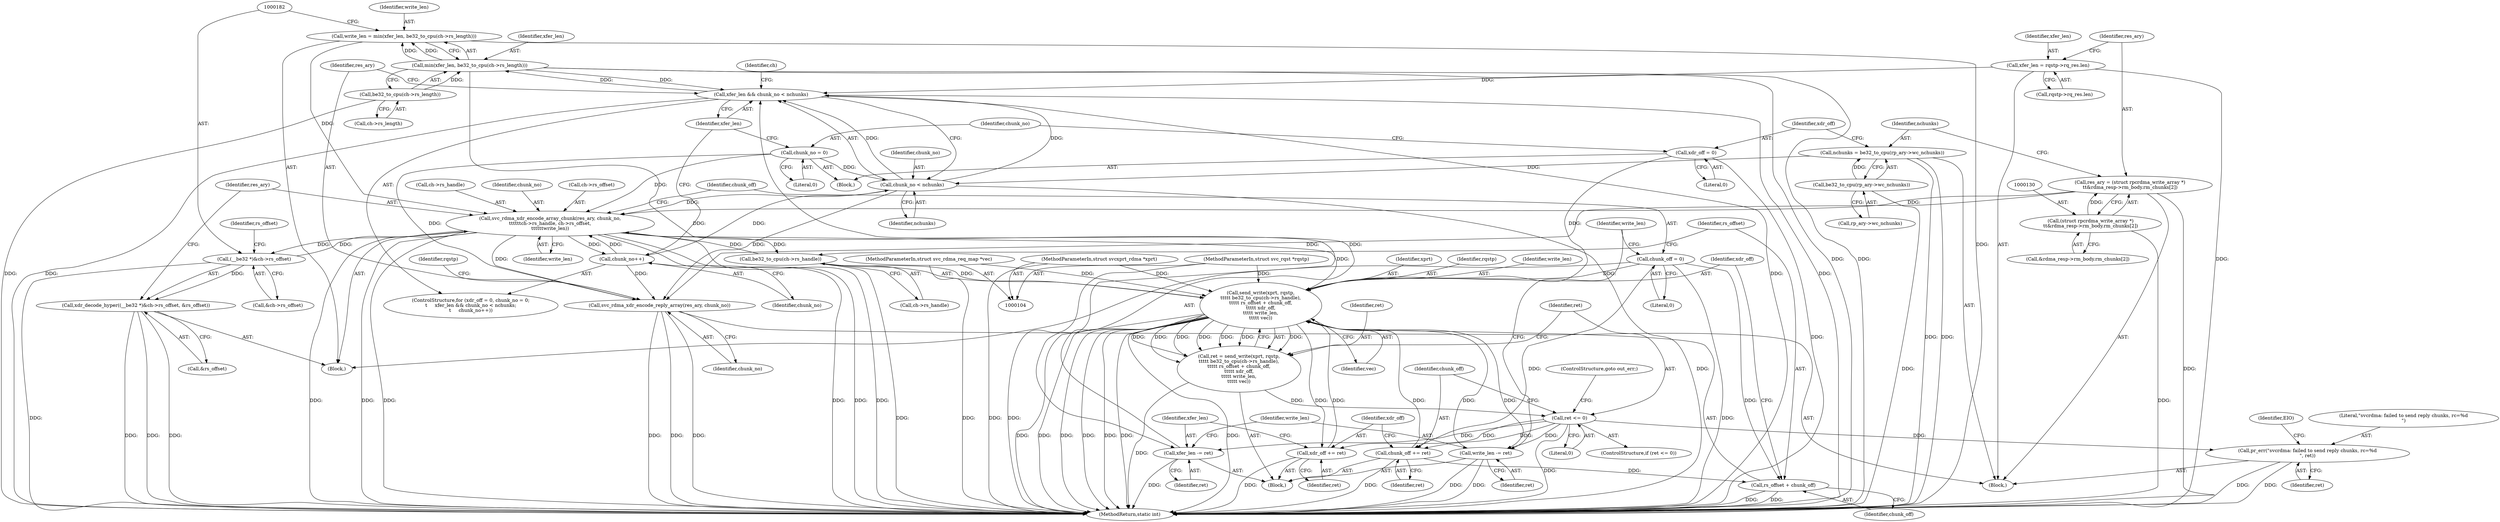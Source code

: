 digraph "1_linux_c70422f760c120480fee4de6c38804c72aa26bc1_33@API" {
"1000172" [label="(Call,write_len = min(xfer_len, be32_to_cpu(ch->rs_length)))"];
"1000174" [label="(Call,min(xfer_len, be32_to_cpu(ch->rs_length)))"];
"1000153" [label="(Call,xfer_len && chunk_no < nchunks)"];
"1000231" [label="(Call,xfer_len -= ret)"];
"1000221" [label="(Call,ret <= 0)"];
"1000205" [label="(Call,ret = send_write(xprt, rqstp,\n\t\t\t\t\t be32_to_cpu(ch->rs_handle),\n\t\t\t\t\t rs_offset + chunk_off,\n\t\t\t\t\t xdr_off,\n\t\t\t\t\t write_len,\n\t\t\t\t\t vec))"];
"1000207" [label="(Call,send_write(xprt, rqstp,\n\t\t\t\t\t be32_to_cpu(ch->rs_handle),\n\t\t\t\t\t rs_offset + chunk_off,\n\t\t\t\t\t xdr_off,\n\t\t\t\t\t write_len,\n\t\t\t\t\t vec))"];
"1000105" [label="(MethodParameterIn,struct svcxprt_rdma *xprt)"];
"1000108" [label="(MethodParameterIn,struct svc_rqst *rqstp)"];
"1000210" [label="(Call,be32_to_cpu(ch->rs_handle))"];
"1000189" [label="(Call,svc_rdma_xdr_encode_array_chunk(res_ary, chunk_no,\n\t\t\t\t\t\tch->rs_handle, ch->rs_offset,\n\t\t\t\t\t\twrite_len))"];
"1000127" [label="(Call,res_ary = (struct rpcrdma_write_array *)\n\t\t&rdma_resp->rm_body.rm_chunks[2])"];
"1000129" [label="(Call,(struct rpcrdma_write_array *)\n\t\t&rdma_resp->rm_body.rm_chunks[2])"];
"1000158" [label="(Call,chunk_no++)"];
"1000150" [label="(Call,chunk_no = 0)"];
"1000155" [label="(Call,chunk_no < nchunks)"];
"1000139" [label="(Call,nchunks = be32_to_cpu(rp_ary->wc_nchunks))"];
"1000141" [label="(Call,be32_to_cpu(rp_ary->wc_nchunks))"];
"1000181" [label="(Call,(__be32 *)&ch->rs_offset)"];
"1000172" [label="(Call,write_len = min(xfer_len, be32_to_cpu(ch->rs_length)))"];
"1000199" [label="(Call,chunk_off = 0)"];
"1000225" [label="(Call,chunk_off += ret)"];
"1000228" [label="(Call,xdr_off += ret)"];
"1000147" [label="(Call,xdr_off = 0)"];
"1000234" [label="(Call,write_len -= ret)"];
"1000109" [label="(MethodParameterIn,struct svc_rdma_req_map *vec)"];
"1000112" [label="(Call,xfer_len = rqstp->rq_res.len)"];
"1000176" [label="(Call,be32_to_cpu(ch->rs_length))"];
"1000237" [label="(Call,svc_rdma_xdr_encode_reply_array(res_ary, chunk_no))"];
"1000180" [label="(Call,xdr_decode_hyper((__be32 *)&ch->rs_offset, &rs_offset))"];
"1000214" [label="(Call,rs_offset + chunk_off)"];
"1000247" [label="(Call,pr_err(\"svcrdma: failed to send reply chunks, rc=%d\n\", ret))"];
"1000224" [label="(ControlStructure,goto out_err;)"];
"1000204" [label="(Block,)"];
"1000227" [label="(Identifier,ret)"];
"1000177" [label="(Call,ch->rs_length)"];
"1000226" [label="(Identifier,chunk_off)"];
"1000252" [label="(Identifier,EIO)"];
"1000203" [label="(Identifier,write_len)"];
"1000187" [label="(Call,&rs_offset)"];
"1000129" [label="(Call,(struct rpcrdma_write_array *)\n\t\t&rdma_resp->rm_body.rm_chunks[2])"];
"1000127" [label="(Call,res_ary = (struct rpcrdma_write_array *)\n\t\t&rdma_resp->rm_body.rm_chunks[2])"];
"1000183" [label="(Call,&ch->rs_offset)"];
"1000201" [label="(Literal,0)"];
"1000233" [label="(Identifier,ret)"];
"1000139" [label="(Call,nchunks = be32_to_cpu(rp_ary->wc_nchunks))"];
"1000175" [label="(Identifier,xfer_len)"];
"1000180" [label="(Call,xdr_decode_hyper((__be32 *)&ch->rs_offset, &rs_offset))"];
"1000109" [label="(MethodParameterIn,struct svc_rdma_req_map *vec)"];
"1000225" [label="(Call,chunk_off += ret)"];
"1000188" [label="(Identifier,rs_offset)"];
"1000172" [label="(Call,write_len = min(xfer_len, be32_to_cpu(ch->rs_length)))"];
"1000181" [label="(Call,(__be32 *)&ch->rs_offset)"];
"1000222" [label="(Identifier,ret)"];
"1000131" [label="(Call,&rdma_resp->rm_body.rm_chunks[2])"];
"1000199" [label="(Call,chunk_off = 0)"];
"1000209" [label="(Identifier,rqstp)"];
"1000173" [label="(Identifier,write_len)"];
"1000152" [label="(Literal,0)"];
"1000253" [label="(MethodReturn,static int)"];
"1000230" [label="(Identifier,ret)"];
"1000159" [label="(Identifier,chunk_no)"];
"1000198" [label="(Identifier,write_len)"];
"1000191" [label="(Identifier,chunk_no)"];
"1000140" [label="(Identifier,nchunks)"];
"1000105" [label="(MethodParameterIn,struct svcxprt_rdma *xprt)"];
"1000217" [label="(Identifier,xdr_off)"];
"1000157" [label="(Identifier,nchunks)"];
"1000229" [label="(Identifier,xdr_off)"];
"1000189" [label="(Call,svc_rdma_xdr_encode_array_chunk(res_ary, chunk_no,\n\t\t\t\t\t\tch->rs_handle, ch->rs_offset,\n\t\t\t\t\t\twrite_len))"];
"1000235" [label="(Identifier,write_len)"];
"1000148" [label="(Identifier,xdr_off)"];
"1000228" [label="(Call,xdr_off += ret)"];
"1000153" [label="(Call,xfer_len && chunk_no < nchunks)"];
"1000232" [label="(Identifier,xfer_len)"];
"1000154" [label="(Identifier,xfer_len)"];
"1000216" [label="(Identifier,chunk_off)"];
"1000151" [label="(Identifier,chunk_no)"];
"1000190" [label="(Identifier,res_ary)"];
"1000114" [label="(Call,rqstp->rq_res.len)"];
"1000141" [label="(Call,be32_to_cpu(rp_ary->wc_nchunks))"];
"1000200" [label="(Identifier,chunk_off)"];
"1000195" [label="(Call,ch->rs_offset)"];
"1000155" [label="(Call,chunk_no < nchunks)"];
"1000142" [label="(Call,rp_ary->wc_nchunks)"];
"1000110" [label="(Block,)"];
"1000211" [label="(Call,ch->rs_handle)"];
"1000234" [label="(Call,write_len -= ret)"];
"1000108" [label="(MethodParameterIn,struct svc_rqst *rqstp)"];
"1000248" [label="(Literal,\"svcrdma: failed to send reply chunks, rc=%d\n\")"];
"1000176" [label="(Call,be32_to_cpu(ch->rs_length))"];
"1000146" [label="(Block,)"];
"1000112" [label="(Call,xfer_len = rqstp->rq_res.len)"];
"1000158" [label="(Call,chunk_no++)"];
"1000163" [label="(Identifier,ch)"];
"1000238" [label="(Identifier,res_ary)"];
"1000149" [label="(Literal,0)"];
"1000223" [label="(Literal,0)"];
"1000147" [label="(Call,xdr_off = 0)"];
"1000207" [label="(Call,send_write(xprt, rqstp,\n\t\t\t\t\t be32_to_cpu(ch->rs_handle),\n\t\t\t\t\t rs_offset + chunk_off,\n\t\t\t\t\t xdr_off,\n\t\t\t\t\t write_len,\n\t\t\t\t\t vec))"];
"1000192" [label="(Call,ch->rs_handle)"];
"1000156" [label="(Identifier,chunk_no)"];
"1000239" [label="(Identifier,chunk_no)"];
"1000128" [label="(Identifier,res_ary)"];
"1000220" [label="(ControlStructure,if (ret <= 0))"];
"1000150" [label="(Call,chunk_no = 0)"];
"1000218" [label="(Identifier,write_len)"];
"1000210" [label="(Call,be32_to_cpu(ch->rs_handle))"];
"1000247" [label="(Call,pr_err(\"svcrdma: failed to send reply chunks, rc=%d\n\", ret))"];
"1000174" [label="(Call,min(xfer_len, be32_to_cpu(ch->rs_length)))"];
"1000219" [label="(Identifier,vec)"];
"1000145" [label="(ControlStructure,for (xdr_off = 0, chunk_no = 0;\n\t     xfer_len && chunk_no < nchunks;\n\t     chunk_no++))"];
"1000214" [label="(Call,rs_offset + chunk_off)"];
"1000205" [label="(Call,ret = send_write(xprt, rqstp,\n\t\t\t\t\t be32_to_cpu(ch->rs_handle),\n\t\t\t\t\t rs_offset + chunk_off,\n\t\t\t\t\t xdr_off,\n\t\t\t\t\t write_len,\n\t\t\t\t\t vec))"];
"1000236" [label="(Identifier,ret)"];
"1000249" [label="(Identifier,ret)"];
"1000231" [label="(Call,xfer_len -= ret)"];
"1000221" [label="(Call,ret <= 0)"];
"1000215" [label="(Identifier,rs_offset)"];
"1000237" [label="(Call,svc_rdma_xdr_encode_reply_array(res_ary, chunk_no))"];
"1000206" [label="(Identifier,ret)"];
"1000113" [label="(Identifier,xfer_len)"];
"1000243" [label="(Identifier,rqstp)"];
"1000208" [label="(Identifier,xprt)"];
"1000160" [label="(Block,)"];
"1000172" -> "1000160"  [label="AST: "];
"1000172" -> "1000174"  [label="CFG: "];
"1000173" -> "1000172"  [label="AST: "];
"1000174" -> "1000172"  [label="AST: "];
"1000182" -> "1000172"  [label="CFG: "];
"1000172" -> "1000253"  [label="DDG: "];
"1000174" -> "1000172"  [label="DDG: "];
"1000174" -> "1000172"  [label="DDG: "];
"1000172" -> "1000189"  [label="DDG: "];
"1000174" -> "1000176"  [label="CFG: "];
"1000175" -> "1000174"  [label="AST: "];
"1000176" -> "1000174"  [label="AST: "];
"1000174" -> "1000253"  [label="DDG: "];
"1000174" -> "1000253"  [label="DDG: "];
"1000174" -> "1000153"  [label="DDG: "];
"1000153" -> "1000174"  [label="DDG: "];
"1000176" -> "1000174"  [label="DDG: "];
"1000174" -> "1000231"  [label="DDG: "];
"1000153" -> "1000145"  [label="AST: "];
"1000153" -> "1000154"  [label="CFG: "];
"1000153" -> "1000155"  [label="CFG: "];
"1000154" -> "1000153"  [label="AST: "];
"1000155" -> "1000153"  [label="AST: "];
"1000163" -> "1000153"  [label="CFG: "];
"1000238" -> "1000153"  [label="CFG: "];
"1000153" -> "1000253"  [label="DDG: "];
"1000153" -> "1000253"  [label="DDG: "];
"1000153" -> "1000253"  [label="DDG: "];
"1000231" -> "1000153"  [label="DDG: "];
"1000112" -> "1000153"  [label="DDG: "];
"1000155" -> "1000153"  [label="DDG: "];
"1000155" -> "1000153"  [label="DDG: "];
"1000231" -> "1000204"  [label="AST: "];
"1000231" -> "1000233"  [label="CFG: "];
"1000232" -> "1000231"  [label="AST: "];
"1000233" -> "1000231"  [label="AST: "];
"1000235" -> "1000231"  [label="CFG: "];
"1000231" -> "1000253"  [label="DDG: "];
"1000221" -> "1000231"  [label="DDG: "];
"1000221" -> "1000220"  [label="AST: "];
"1000221" -> "1000223"  [label="CFG: "];
"1000222" -> "1000221"  [label="AST: "];
"1000223" -> "1000221"  [label="AST: "];
"1000224" -> "1000221"  [label="CFG: "];
"1000226" -> "1000221"  [label="CFG: "];
"1000221" -> "1000253"  [label="DDG: "];
"1000205" -> "1000221"  [label="DDG: "];
"1000221" -> "1000225"  [label="DDG: "];
"1000221" -> "1000228"  [label="DDG: "];
"1000221" -> "1000234"  [label="DDG: "];
"1000221" -> "1000247"  [label="DDG: "];
"1000205" -> "1000204"  [label="AST: "];
"1000205" -> "1000207"  [label="CFG: "];
"1000206" -> "1000205"  [label="AST: "];
"1000207" -> "1000205"  [label="AST: "];
"1000222" -> "1000205"  [label="CFG: "];
"1000205" -> "1000253"  [label="DDG: "];
"1000207" -> "1000205"  [label="DDG: "];
"1000207" -> "1000205"  [label="DDG: "];
"1000207" -> "1000205"  [label="DDG: "];
"1000207" -> "1000205"  [label="DDG: "];
"1000207" -> "1000205"  [label="DDG: "];
"1000207" -> "1000205"  [label="DDG: "];
"1000207" -> "1000205"  [label="DDG: "];
"1000207" -> "1000219"  [label="CFG: "];
"1000208" -> "1000207"  [label="AST: "];
"1000209" -> "1000207"  [label="AST: "];
"1000210" -> "1000207"  [label="AST: "];
"1000214" -> "1000207"  [label="AST: "];
"1000217" -> "1000207"  [label="AST: "];
"1000218" -> "1000207"  [label="AST: "];
"1000219" -> "1000207"  [label="AST: "];
"1000207" -> "1000253"  [label="DDG: "];
"1000207" -> "1000253"  [label="DDG: "];
"1000207" -> "1000253"  [label="DDG: "];
"1000207" -> "1000253"  [label="DDG: "];
"1000207" -> "1000253"  [label="DDG: "];
"1000207" -> "1000253"  [label="DDG: "];
"1000207" -> "1000253"  [label="DDG: "];
"1000105" -> "1000207"  [label="DDG: "];
"1000108" -> "1000207"  [label="DDG: "];
"1000210" -> "1000207"  [label="DDG: "];
"1000199" -> "1000207"  [label="DDG: "];
"1000225" -> "1000207"  [label="DDG: "];
"1000228" -> "1000207"  [label="DDG: "];
"1000147" -> "1000207"  [label="DDG: "];
"1000234" -> "1000207"  [label="DDG: "];
"1000189" -> "1000207"  [label="DDG: "];
"1000109" -> "1000207"  [label="DDG: "];
"1000207" -> "1000228"  [label="DDG: "];
"1000207" -> "1000234"  [label="DDG: "];
"1000105" -> "1000104"  [label="AST: "];
"1000105" -> "1000253"  [label="DDG: "];
"1000108" -> "1000104"  [label="AST: "];
"1000108" -> "1000253"  [label="DDG: "];
"1000210" -> "1000211"  [label="CFG: "];
"1000211" -> "1000210"  [label="AST: "];
"1000215" -> "1000210"  [label="CFG: "];
"1000210" -> "1000253"  [label="DDG: "];
"1000210" -> "1000189"  [label="DDG: "];
"1000189" -> "1000210"  [label="DDG: "];
"1000189" -> "1000160"  [label="AST: "];
"1000189" -> "1000198"  [label="CFG: "];
"1000190" -> "1000189"  [label="AST: "];
"1000191" -> "1000189"  [label="AST: "];
"1000192" -> "1000189"  [label="AST: "];
"1000195" -> "1000189"  [label="AST: "];
"1000198" -> "1000189"  [label="AST: "];
"1000200" -> "1000189"  [label="CFG: "];
"1000189" -> "1000253"  [label="DDG: "];
"1000189" -> "1000253"  [label="DDG: "];
"1000189" -> "1000253"  [label="DDG: "];
"1000189" -> "1000253"  [label="DDG: "];
"1000189" -> "1000253"  [label="DDG: "];
"1000189" -> "1000253"  [label="DDG: "];
"1000189" -> "1000158"  [label="DDG: "];
"1000189" -> "1000181"  [label="DDG: "];
"1000127" -> "1000189"  [label="DDG: "];
"1000158" -> "1000189"  [label="DDG: "];
"1000150" -> "1000189"  [label="DDG: "];
"1000155" -> "1000189"  [label="DDG: "];
"1000181" -> "1000189"  [label="DDG: "];
"1000189" -> "1000237"  [label="DDG: "];
"1000127" -> "1000110"  [label="AST: "];
"1000127" -> "1000129"  [label="CFG: "];
"1000128" -> "1000127"  [label="AST: "];
"1000129" -> "1000127"  [label="AST: "];
"1000140" -> "1000127"  [label="CFG: "];
"1000127" -> "1000253"  [label="DDG: "];
"1000129" -> "1000127"  [label="DDG: "];
"1000127" -> "1000237"  [label="DDG: "];
"1000129" -> "1000131"  [label="CFG: "];
"1000130" -> "1000129"  [label="AST: "];
"1000131" -> "1000129"  [label="AST: "];
"1000129" -> "1000253"  [label="DDG: "];
"1000158" -> "1000145"  [label="AST: "];
"1000158" -> "1000159"  [label="CFG: "];
"1000159" -> "1000158"  [label="AST: "];
"1000154" -> "1000158"  [label="CFG: "];
"1000158" -> "1000155"  [label="DDG: "];
"1000158" -> "1000237"  [label="DDG: "];
"1000150" -> "1000146"  [label="AST: "];
"1000150" -> "1000152"  [label="CFG: "];
"1000151" -> "1000150"  [label="AST: "];
"1000152" -> "1000150"  [label="AST: "];
"1000154" -> "1000150"  [label="CFG: "];
"1000150" -> "1000155"  [label="DDG: "];
"1000150" -> "1000237"  [label="DDG: "];
"1000155" -> "1000157"  [label="CFG: "];
"1000156" -> "1000155"  [label="AST: "];
"1000157" -> "1000155"  [label="AST: "];
"1000155" -> "1000253"  [label="DDG: "];
"1000139" -> "1000155"  [label="DDG: "];
"1000155" -> "1000237"  [label="DDG: "];
"1000139" -> "1000110"  [label="AST: "];
"1000139" -> "1000141"  [label="CFG: "];
"1000140" -> "1000139"  [label="AST: "];
"1000141" -> "1000139"  [label="AST: "];
"1000148" -> "1000139"  [label="CFG: "];
"1000139" -> "1000253"  [label="DDG: "];
"1000139" -> "1000253"  [label="DDG: "];
"1000141" -> "1000139"  [label="DDG: "];
"1000141" -> "1000142"  [label="CFG: "];
"1000142" -> "1000141"  [label="AST: "];
"1000141" -> "1000253"  [label="DDG: "];
"1000181" -> "1000180"  [label="AST: "];
"1000181" -> "1000183"  [label="CFG: "];
"1000182" -> "1000181"  [label="AST: "];
"1000183" -> "1000181"  [label="AST: "];
"1000188" -> "1000181"  [label="CFG: "];
"1000181" -> "1000253"  [label="DDG: "];
"1000181" -> "1000180"  [label="DDG: "];
"1000199" -> "1000160"  [label="AST: "];
"1000199" -> "1000201"  [label="CFG: "];
"1000200" -> "1000199"  [label="AST: "];
"1000201" -> "1000199"  [label="AST: "];
"1000203" -> "1000199"  [label="CFG: "];
"1000199" -> "1000253"  [label="DDG: "];
"1000199" -> "1000214"  [label="DDG: "];
"1000199" -> "1000225"  [label="DDG: "];
"1000225" -> "1000204"  [label="AST: "];
"1000225" -> "1000227"  [label="CFG: "];
"1000226" -> "1000225"  [label="AST: "];
"1000227" -> "1000225"  [label="AST: "];
"1000229" -> "1000225"  [label="CFG: "];
"1000225" -> "1000253"  [label="DDG: "];
"1000225" -> "1000214"  [label="DDG: "];
"1000228" -> "1000204"  [label="AST: "];
"1000228" -> "1000230"  [label="CFG: "];
"1000229" -> "1000228"  [label="AST: "];
"1000230" -> "1000228"  [label="AST: "];
"1000232" -> "1000228"  [label="CFG: "];
"1000228" -> "1000253"  [label="DDG: "];
"1000147" -> "1000146"  [label="AST: "];
"1000147" -> "1000149"  [label="CFG: "];
"1000148" -> "1000147"  [label="AST: "];
"1000149" -> "1000147"  [label="AST: "];
"1000151" -> "1000147"  [label="CFG: "];
"1000147" -> "1000253"  [label="DDG: "];
"1000234" -> "1000204"  [label="AST: "];
"1000234" -> "1000236"  [label="CFG: "];
"1000235" -> "1000234"  [label="AST: "];
"1000236" -> "1000234"  [label="AST: "];
"1000203" -> "1000234"  [label="CFG: "];
"1000234" -> "1000253"  [label="DDG: "];
"1000234" -> "1000253"  [label="DDG: "];
"1000109" -> "1000104"  [label="AST: "];
"1000109" -> "1000253"  [label="DDG: "];
"1000112" -> "1000110"  [label="AST: "];
"1000112" -> "1000114"  [label="CFG: "];
"1000113" -> "1000112"  [label="AST: "];
"1000114" -> "1000112"  [label="AST: "];
"1000128" -> "1000112"  [label="CFG: "];
"1000112" -> "1000253"  [label="DDG: "];
"1000176" -> "1000177"  [label="CFG: "];
"1000177" -> "1000176"  [label="AST: "];
"1000176" -> "1000253"  [label="DDG: "];
"1000237" -> "1000110"  [label="AST: "];
"1000237" -> "1000239"  [label="CFG: "];
"1000238" -> "1000237"  [label="AST: "];
"1000239" -> "1000237"  [label="AST: "];
"1000243" -> "1000237"  [label="CFG: "];
"1000237" -> "1000253"  [label="DDG: "];
"1000237" -> "1000253"  [label="DDG: "];
"1000237" -> "1000253"  [label="DDG: "];
"1000180" -> "1000160"  [label="AST: "];
"1000180" -> "1000187"  [label="CFG: "];
"1000187" -> "1000180"  [label="AST: "];
"1000190" -> "1000180"  [label="CFG: "];
"1000180" -> "1000253"  [label="DDG: "];
"1000180" -> "1000253"  [label="DDG: "];
"1000180" -> "1000253"  [label="DDG: "];
"1000214" -> "1000216"  [label="CFG: "];
"1000215" -> "1000214"  [label="AST: "];
"1000216" -> "1000214"  [label="AST: "];
"1000217" -> "1000214"  [label="CFG: "];
"1000214" -> "1000253"  [label="DDG: "];
"1000214" -> "1000253"  [label="DDG: "];
"1000247" -> "1000110"  [label="AST: "];
"1000247" -> "1000249"  [label="CFG: "];
"1000248" -> "1000247"  [label="AST: "];
"1000249" -> "1000247"  [label="AST: "];
"1000252" -> "1000247"  [label="CFG: "];
"1000247" -> "1000253"  [label="DDG: "];
"1000247" -> "1000253"  [label="DDG: "];
}
